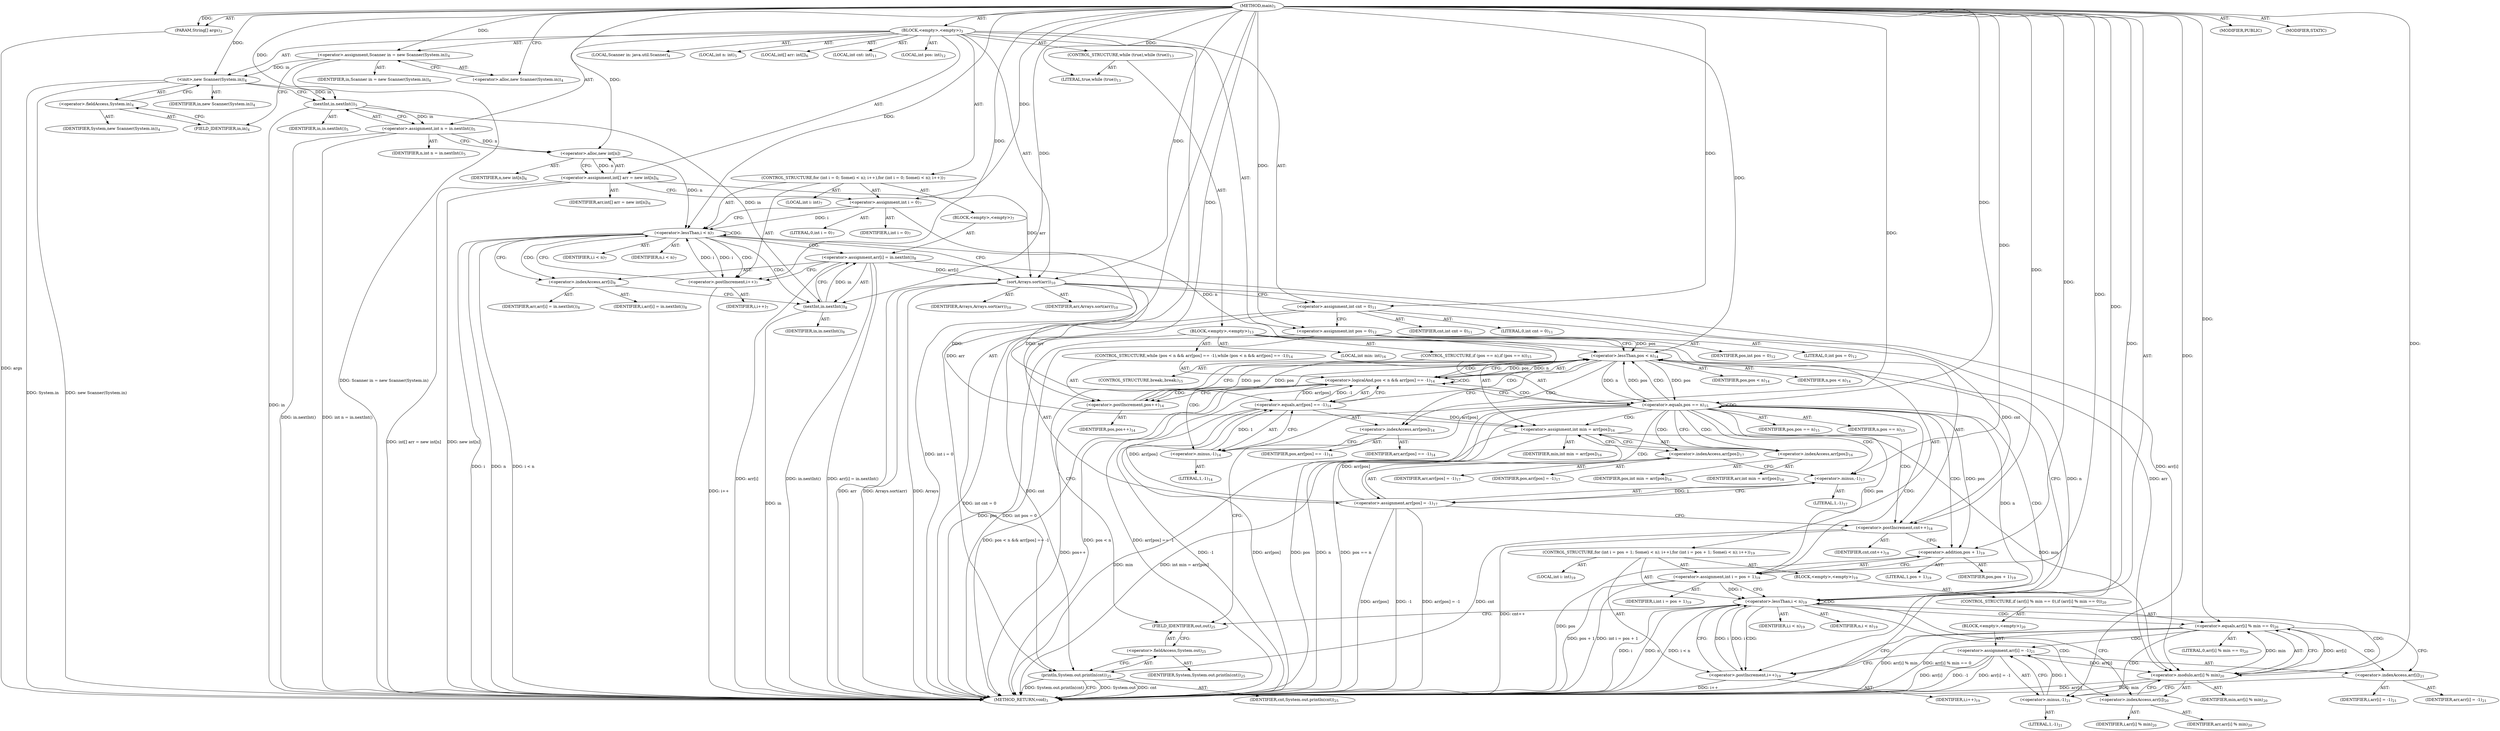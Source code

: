 digraph "main" {  
"19" [label = <(METHOD,main)<SUB>3</SUB>> ]
"20" [label = <(PARAM,String[] args)<SUB>3</SUB>> ]
"21" [label = <(BLOCK,&lt;empty&gt;,&lt;empty&gt;)<SUB>3</SUB>> ]
"4" [label = <(LOCAL,Scanner in: java.util.Scanner)<SUB>4</SUB>> ]
"22" [label = <(&lt;operator&gt;.assignment,Scanner in = new Scanner(System.in))<SUB>4</SUB>> ]
"23" [label = <(IDENTIFIER,in,Scanner in = new Scanner(System.in))<SUB>4</SUB>> ]
"24" [label = <(&lt;operator&gt;.alloc,new Scanner(System.in))<SUB>4</SUB>> ]
"25" [label = <(&lt;init&gt;,new Scanner(System.in))<SUB>4</SUB>> ]
"3" [label = <(IDENTIFIER,in,new Scanner(System.in))<SUB>4</SUB>> ]
"26" [label = <(&lt;operator&gt;.fieldAccess,System.in)<SUB>4</SUB>> ]
"27" [label = <(IDENTIFIER,System,new Scanner(System.in))<SUB>4</SUB>> ]
"28" [label = <(FIELD_IDENTIFIER,in,in)<SUB>4</SUB>> ]
"29" [label = <(LOCAL,int n: int)<SUB>5</SUB>> ]
"30" [label = <(&lt;operator&gt;.assignment,int n = in.nextInt())<SUB>5</SUB>> ]
"31" [label = <(IDENTIFIER,n,int n = in.nextInt())<SUB>5</SUB>> ]
"32" [label = <(nextInt,in.nextInt())<SUB>5</SUB>> ]
"33" [label = <(IDENTIFIER,in,in.nextInt())<SUB>5</SUB>> ]
"34" [label = <(LOCAL,int[] arr: int[])<SUB>6</SUB>> ]
"35" [label = <(&lt;operator&gt;.assignment,int[] arr = new int[n])<SUB>6</SUB>> ]
"36" [label = <(IDENTIFIER,arr,int[] arr = new int[n])<SUB>6</SUB>> ]
"37" [label = <(&lt;operator&gt;.alloc,new int[n])> ]
"38" [label = <(IDENTIFIER,n,new int[n])<SUB>6</SUB>> ]
"39" [label = <(CONTROL_STRUCTURE,for (int i = 0; Some(i &lt; n); i++),for (int i = 0; Some(i &lt; n); i++))<SUB>7</SUB>> ]
"40" [label = <(LOCAL,int i: int)<SUB>7</SUB>> ]
"41" [label = <(&lt;operator&gt;.assignment,int i = 0)<SUB>7</SUB>> ]
"42" [label = <(IDENTIFIER,i,int i = 0)<SUB>7</SUB>> ]
"43" [label = <(LITERAL,0,int i = 0)<SUB>7</SUB>> ]
"44" [label = <(&lt;operator&gt;.lessThan,i &lt; n)<SUB>7</SUB>> ]
"45" [label = <(IDENTIFIER,i,i &lt; n)<SUB>7</SUB>> ]
"46" [label = <(IDENTIFIER,n,i &lt; n)<SUB>7</SUB>> ]
"47" [label = <(&lt;operator&gt;.postIncrement,i++)<SUB>7</SUB>> ]
"48" [label = <(IDENTIFIER,i,i++)<SUB>7</SUB>> ]
"49" [label = <(BLOCK,&lt;empty&gt;,&lt;empty&gt;)<SUB>7</SUB>> ]
"50" [label = <(&lt;operator&gt;.assignment,arr[i] = in.nextInt())<SUB>8</SUB>> ]
"51" [label = <(&lt;operator&gt;.indexAccess,arr[i])<SUB>8</SUB>> ]
"52" [label = <(IDENTIFIER,arr,arr[i] = in.nextInt())<SUB>8</SUB>> ]
"53" [label = <(IDENTIFIER,i,arr[i] = in.nextInt())<SUB>8</SUB>> ]
"54" [label = <(nextInt,in.nextInt())<SUB>8</SUB>> ]
"55" [label = <(IDENTIFIER,in,in.nextInt())<SUB>8</SUB>> ]
"56" [label = <(sort,Arrays.sort(arr))<SUB>10</SUB>> ]
"57" [label = <(IDENTIFIER,Arrays,Arrays.sort(arr))<SUB>10</SUB>> ]
"58" [label = <(IDENTIFIER,arr,Arrays.sort(arr))<SUB>10</SUB>> ]
"59" [label = <(LOCAL,int cnt: int)<SUB>11</SUB>> ]
"60" [label = <(&lt;operator&gt;.assignment,int cnt = 0)<SUB>11</SUB>> ]
"61" [label = <(IDENTIFIER,cnt,int cnt = 0)<SUB>11</SUB>> ]
"62" [label = <(LITERAL,0,int cnt = 0)<SUB>11</SUB>> ]
"63" [label = <(LOCAL,int pos: int)<SUB>12</SUB>> ]
"64" [label = <(&lt;operator&gt;.assignment,int pos = 0)<SUB>12</SUB>> ]
"65" [label = <(IDENTIFIER,pos,int pos = 0)<SUB>12</SUB>> ]
"66" [label = <(LITERAL,0,int pos = 0)<SUB>12</SUB>> ]
"67" [label = <(CONTROL_STRUCTURE,while (true),while (true))<SUB>13</SUB>> ]
"68" [label = <(LITERAL,true,while (true))<SUB>13</SUB>> ]
"69" [label = <(BLOCK,&lt;empty&gt;,&lt;empty&gt;)<SUB>13</SUB>> ]
"70" [label = <(CONTROL_STRUCTURE,while (pos &lt; n &amp;&amp; arr[pos] == -1),while (pos &lt; n &amp;&amp; arr[pos] == -1))<SUB>14</SUB>> ]
"71" [label = <(&lt;operator&gt;.logicalAnd,pos &lt; n &amp;&amp; arr[pos] == -1)<SUB>14</SUB>> ]
"72" [label = <(&lt;operator&gt;.lessThan,pos &lt; n)<SUB>14</SUB>> ]
"73" [label = <(IDENTIFIER,pos,pos &lt; n)<SUB>14</SUB>> ]
"74" [label = <(IDENTIFIER,n,pos &lt; n)<SUB>14</SUB>> ]
"75" [label = <(&lt;operator&gt;.equals,arr[pos] == -1)<SUB>14</SUB>> ]
"76" [label = <(&lt;operator&gt;.indexAccess,arr[pos])<SUB>14</SUB>> ]
"77" [label = <(IDENTIFIER,arr,arr[pos] == -1)<SUB>14</SUB>> ]
"78" [label = <(IDENTIFIER,pos,arr[pos] == -1)<SUB>14</SUB>> ]
"79" [label = <(&lt;operator&gt;.minus,-1)<SUB>14</SUB>> ]
"80" [label = <(LITERAL,1,-1)<SUB>14</SUB>> ]
"81" [label = <(&lt;operator&gt;.postIncrement,pos++)<SUB>14</SUB>> ]
"82" [label = <(IDENTIFIER,pos,pos++)<SUB>14</SUB>> ]
"83" [label = <(CONTROL_STRUCTURE,if (pos == n),if (pos == n))<SUB>15</SUB>> ]
"84" [label = <(&lt;operator&gt;.equals,pos == n)<SUB>15</SUB>> ]
"85" [label = <(IDENTIFIER,pos,pos == n)<SUB>15</SUB>> ]
"86" [label = <(IDENTIFIER,n,pos == n)<SUB>15</SUB>> ]
"87" [label = <(CONTROL_STRUCTURE,break;,break;)<SUB>15</SUB>> ]
"88" [label = <(LOCAL,int min: int)<SUB>16</SUB>> ]
"89" [label = <(&lt;operator&gt;.assignment,int min = arr[pos])<SUB>16</SUB>> ]
"90" [label = <(IDENTIFIER,min,int min = arr[pos])<SUB>16</SUB>> ]
"91" [label = <(&lt;operator&gt;.indexAccess,arr[pos])<SUB>16</SUB>> ]
"92" [label = <(IDENTIFIER,arr,int min = arr[pos])<SUB>16</SUB>> ]
"93" [label = <(IDENTIFIER,pos,int min = arr[pos])<SUB>16</SUB>> ]
"94" [label = <(&lt;operator&gt;.assignment,arr[pos] = -1)<SUB>17</SUB>> ]
"95" [label = <(&lt;operator&gt;.indexAccess,arr[pos])<SUB>17</SUB>> ]
"96" [label = <(IDENTIFIER,arr,arr[pos] = -1)<SUB>17</SUB>> ]
"97" [label = <(IDENTIFIER,pos,arr[pos] = -1)<SUB>17</SUB>> ]
"98" [label = <(&lt;operator&gt;.minus,-1)<SUB>17</SUB>> ]
"99" [label = <(LITERAL,1,-1)<SUB>17</SUB>> ]
"100" [label = <(&lt;operator&gt;.postIncrement,cnt++)<SUB>18</SUB>> ]
"101" [label = <(IDENTIFIER,cnt,cnt++)<SUB>18</SUB>> ]
"102" [label = <(CONTROL_STRUCTURE,for (int i = pos + 1; Some(i &lt; n); i++),for (int i = pos + 1; Some(i &lt; n); i++))<SUB>19</SUB>> ]
"103" [label = <(LOCAL,int i: int)<SUB>19</SUB>> ]
"104" [label = <(&lt;operator&gt;.assignment,int i = pos + 1)<SUB>19</SUB>> ]
"105" [label = <(IDENTIFIER,i,int i = pos + 1)<SUB>19</SUB>> ]
"106" [label = <(&lt;operator&gt;.addition,pos + 1)<SUB>19</SUB>> ]
"107" [label = <(IDENTIFIER,pos,pos + 1)<SUB>19</SUB>> ]
"108" [label = <(LITERAL,1,pos + 1)<SUB>19</SUB>> ]
"109" [label = <(&lt;operator&gt;.lessThan,i &lt; n)<SUB>19</SUB>> ]
"110" [label = <(IDENTIFIER,i,i &lt; n)<SUB>19</SUB>> ]
"111" [label = <(IDENTIFIER,n,i &lt; n)<SUB>19</SUB>> ]
"112" [label = <(&lt;operator&gt;.postIncrement,i++)<SUB>19</SUB>> ]
"113" [label = <(IDENTIFIER,i,i++)<SUB>19</SUB>> ]
"114" [label = <(BLOCK,&lt;empty&gt;,&lt;empty&gt;)<SUB>19</SUB>> ]
"115" [label = <(CONTROL_STRUCTURE,if (arr[i] % min == 0),if (arr[i] % min == 0))<SUB>20</SUB>> ]
"116" [label = <(&lt;operator&gt;.equals,arr[i] % min == 0)<SUB>20</SUB>> ]
"117" [label = <(&lt;operator&gt;.modulo,arr[i] % min)<SUB>20</SUB>> ]
"118" [label = <(&lt;operator&gt;.indexAccess,arr[i])<SUB>20</SUB>> ]
"119" [label = <(IDENTIFIER,arr,arr[i] % min)<SUB>20</SUB>> ]
"120" [label = <(IDENTIFIER,i,arr[i] % min)<SUB>20</SUB>> ]
"121" [label = <(IDENTIFIER,min,arr[i] % min)<SUB>20</SUB>> ]
"122" [label = <(LITERAL,0,arr[i] % min == 0)<SUB>20</SUB>> ]
"123" [label = <(BLOCK,&lt;empty&gt;,&lt;empty&gt;)<SUB>20</SUB>> ]
"124" [label = <(&lt;operator&gt;.assignment,arr[i] = -1)<SUB>21</SUB>> ]
"125" [label = <(&lt;operator&gt;.indexAccess,arr[i])<SUB>21</SUB>> ]
"126" [label = <(IDENTIFIER,arr,arr[i] = -1)<SUB>21</SUB>> ]
"127" [label = <(IDENTIFIER,i,arr[i] = -1)<SUB>21</SUB>> ]
"128" [label = <(&lt;operator&gt;.minus,-1)<SUB>21</SUB>> ]
"129" [label = <(LITERAL,1,-1)<SUB>21</SUB>> ]
"130" [label = <(println,System.out.println(cnt))<SUB>25</SUB>> ]
"131" [label = <(&lt;operator&gt;.fieldAccess,System.out)<SUB>25</SUB>> ]
"132" [label = <(IDENTIFIER,System,System.out.println(cnt))<SUB>25</SUB>> ]
"133" [label = <(FIELD_IDENTIFIER,out,out)<SUB>25</SUB>> ]
"134" [label = <(IDENTIFIER,cnt,System.out.println(cnt))<SUB>25</SUB>> ]
"135" [label = <(MODIFIER,PUBLIC)> ]
"136" [label = <(MODIFIER,STATIC)> ]
"137" [label = <(METHOD_RETURN,void)<SUB>3</SUB>> ]
  "19" -> "20"  [ label = "AST: "] 
  "19" -> "21"  [ label = "AST: "] 
  "19" -> "135"  [ label = "AST: "] 
  "19" -> "136"  [ label = "AST: "] 
  "19" -> "137"  [ label = "AST: "] 
  "21" -> "4"  [ label = "AST: "] 
  "21" -> "22"  [ label = "AST: "] 
  "21" -> "25"  [ label = "AST: "] 
  "21" -> "29"  [ label = "AST: "] 
  "21" -> "30"  [ label = "AST: "] 
  "21" -> "34"  [ label = "AST: "] 
  "21" -> "35"  [ label = "AST: "] 
  "21" -> "39"  [ label = "AST: "] 
  "21" -> "56"  [ label = "AST: "] 
  "21" -> "59"  [ label = "AST: "] 
  "21" -> "60"  [ label = "AST: "] 
  "21" -> "63"  [ label = "AST: "] 
  "21" -> "64"  [ label = "AST: "] 
  "21" -> "67"  [ label = "AST: "] 
  "21" -> "130"  [ label = "AST: "] 
  "22" -> "23"  [ label = "AST: "] 
  "22" -> "24"  [ label = "AST: "] 
  "25" -> "3"  [ label = "AST: "] 
  "25" -> "26"  [ label = "AST: "] 
  "26" -> "27"  [ label = "AST: "] 
  "26" -> "28"  [ label = "AST: "] 
  "30" -> "31"  [ label = "AST: "] 
  "30" -> "32"  [ label = "AST: "] 
  "32" -> "33"  [ label = "AST: "] 
  "35" -> "36"  [ label = "AST: "] 
  "35" -> "37"  [ label = "AST: "] 
  "37" -> "38"  [ label = "AST: "] 
  "39" -> "40"  [ label = "AST: "] 
  "39" -> "41"  [ label = "AST: "] 
  "39" -> "44"  [ label = "AST: "] 
  "39" -> "47"  [ label = "AST: "] 
  "39" -> "49"  [ label = "AST: "] 
  "41" -> "42"  [ label = "AST: "] 
  "41" -> "43"  [ label = "AST: "] 
  "44" -> "45"  [ label = "AST: "] 
  "44" -> "46"  [ label = "AST: "] 
  "47" -> "48"  [ label = "AST: "] 
  "49" -> "50"  [ label = "AST: "] 
  "50" -> "51"  [ label = "AST: "] 
  "50" -> "54"  [ label = "AST: "] 
  "51" -> "52"  [ label = "AST: "] 
  "51" -> "53"  [ label = "AST: "] 
  "54" -> "55"  [ label = "AST: "] 
  "56" -> "57"  [ label = "AST: "] 
  "56" -> "58"  [ label = "AST: "] 
  "60" -> "61"  [ label = "AST: "] 
  "60" -> "62"  [ label = "AST: "] 
  "64" -> "65"  [ label = "AST: "] 
  "64" -> "66"  [ label = "AST: "] 
  "67" -> "68"  [ label = "AST: "] 
  "67" -> "69"  [ label = "AST: "] 
  "69" -> "70"  [ label = "AST: "] 
  "69" -> "83"  [ label = "AST: "] 
  "69" -> "88"  [ label = "AST: "] 
  "69" -> "89"  [ label = "AST: "] 
  "69" -> "94"  [ label = "AST: "] 
  "69" -> "100"  [ label = "AST: "] 
  "69" -> "102"  [ label = "AST: "] 
  "70" -> "71"  [ label = "AST: "] 
  "70" -> "81"  [ label = "AST: "] 
  "71" -> "72"  [ label = "AST: "] 
  "71" -> "75"  [ label = "AST: "] 
  "72" -> "73"  [ label = "AST: "] 
  "72" -> "74"  [ label = "AST: "] 
  "75" -> "76"  [ label = "AST: "] 
  "75" -> "79"  [ label = "AST: "] 
  "76" -> "77"  [ label = "AST: "] 
  "76" -> "78"  [ label = "AST: "] 
  "79" -> "80"  [ label = "AST: "] 
  "81" -> "82"  [ label = "AST: "] 
  "83" -> "84"  [ label = "AST: "] 
  "83" -> "87"  [ label = "AST: "] 
  "84" -> "85"  [ label = "AST: "] 
  "84" -> "86"  [ label = "AST: "] 
  "89" -> "90"  [ label = "AST: "] 
  "89" -> "91"  [ label = "AST: "] 
  "91" -> "92"  [ label = "AST: "] 
  "91" -> "93"  [ label = "AST: "] 
  "94" -> "95"  [ label = "AST: "] 
  "94" -> "98"  [ label = "AST: "] 
  "95" -> "96"  [ label = "AST: "] 
  "95" -> "97"  [ label = "AST: "] 
  "98" -> "99"  [ label = "AST: "] 
  "100" -> "101"  [ label = "AST: "] 
  "102" -> "103"  [ label = "AST: "] 
  "102" -> "104"  [ label = "AST: "] 
  "102" -> "109"  [ label = "AST: "] 
  "102" -> "112"  [ label = "AST: "] 
  "102" -> "114"  [ label = "AST: "] 
  "104" -> "105"  [ label = "AST: "] 
  "104" -> "106"  [ label = "AST: "] 
  "106" -> "107"  [ label = "AST: "] 
  "106" -> "108"  [ label = "AST: "] 
  "109" -> "110"  [ label = "AST: "] 
  "109" -> "111"  [ label = "AST: "] 
  "112" -> "113"  [ label = "AST: "] 
  "114" -> "115"  [ label = "AST: "] 
  "115" -> "116"  [ label = "AST: "] 
  "115" -> "123"  [ label = "AST: "] 
  "116" -> "117"  [ label = "AST: "] 
  "116" -> "122"  [ label = "AST: "] 
  "117" -> "118"  [ label = "AST: "] 
  "117" -> "121"  [ label = "AST: "] 
  "118" -> "119"  [ label = "AST: "] 
  "118" -> "120"  [ label = "AST: "] 
  "123" -> "124"  [ label = "AST: "] 
  "124" -> "125"  [ label = "AST: "] 
  "124" -> "128"  [ label = "AST: "] 
  "125" -> "126"  [ label = "AST: "] 
  "125" -> "127"  [ label = "AST: "] 
  "128" -> "129"  [ label = "AST: "] 
  "130" -> "131"  [ label = "AST: "] 
  "130" -> "134"  [ label = "AST: "] 
  "131" -> "132"  [ label = "AST: "] 
  "131" -> "133"  [ label = "AST: "] 
  "22" -> "28"  [ label = "CFG: "] 
  "25" -> "32"  [ label = "CFG: "] 
  "30" -> "37"  [ label = "CFG: "] 
  "35" -> "41"  [ label = "CFG: "] 
  "56" -> "60"  [ label = "CFG: "] 
  "60" -> "64"  [ label = "CFG: "] 
  "64" -> "72"  [ label = "CFG: "] 
  "64" -> "133"  [ label = "CFG: "] 
  "130" -> "137"  [ label = "CFG: "] 
  "24" -> "22"  [ label = "CFG: "] 
  "26" -> "25"  [ label = "CFG: "] 
  "32" -> "30"  [ label = "CFG: "] 
  "37" -> "35"  [ label = "CFG: "] 
  "41" -> "44"  [ label = "CFG: "] 
  "44" -> "51"  [ label = "CFG: "] 
  "44" -> "56"  [ label = "CFG: "] 
  "47" -> "44"  [ label = "CFG: "] 
  "131" -> "130"  [ label = "CFG: "] 
  "28" -> "26"  [ label = "CFG: "] 
  "50" -> "47"  [ label = "CFG: "] 
  "89" -> "95"  [ label = "CFG: "] 
  "94" -> "100"  [ label = "CFG: "] 
  "100" -> "106"  [ label = "CFG: "] 
  "133" -> "131"  [ label = "CFG: "] 
  "51" -> "54"  [ label = "CFG: "] 
  "54" -> "50"  [ label = "CFG: "] 
  "71" -> "81"  [ label = "CFG: "] 
  "71" -> "84"  [ label = "CFG: "] 
  "81" -> "72"  [ label = "CFG: "] 
  "84" -> "133"  [ label = "CFG: "] 
  "84" -> "91"  [ label = "CFG: "] 
  "91" -> "89"  [ label = "CFG: "] 
  "95" -> "98"  [ label = "CFG: "] 
  "98" -> "94"  [ label = "CFG: "] 
  "104" -> "109"  [ label = "CFG: "] 
  "109" -> "72"  [ label = "CFG: "] 
  "109" -> "133"  [ label = "CFG: "] 
  "109" -> "118"  [ label = "CFG: "] 
  "112" -> "109"  [ label = "CFG: "] 
  "72" -> "71"  [ label = "CFG: "] 
  "72" -> "76"  [ label = "CFG: "] 
  "75" -> "71"  [ label = "CFG: "] 
  "106" -> "104"  [ label = "CFG: "] 
  "76" -> "79"  [ label = "CFG: "] 
  "79" -> "75"  [ label = "CFG: "] 
  "116" -> "125"  [ label = "CFG: "] 
  "116" -> "112"  [ label = "CFG: "] 
  "117" -> "116"  [ label = "CFG: "] 
  "124" -> "112"  [ label = "CFG: "] 
  "118" -> "117"  [ label = "CFG: "] 
  "125" -> "128"  [ label = "CFG: "] 
  "128" -> "124"  [ label = "CFG: "] 
  "19" -> "24"  [ label = "CFG: "] 
  "20" -> "137"  [ label = "DDG: args"] 
  "22" -> "137"  [ label = "DDG: Scanner in = new Scanner(System.in)"] 
  "25" -> "137"  [ label = "DDG: System.in"] 
  "25" -> "137"  [ label = "DDG: new Scanner(System.in)"] 
  "32" -> "137"  [ label = "DDG: in"] 
  "30" -> "137"  [ label = "DDG: in.nextInt()"] 
  "30" -> "137"  [ label = "DDG: int n = in.nextInt()"] 
  "35" -> "137"  [ label = "DDG: new int[n]"] 
  "35" -> "137"  [ label = "DDG: int[] arr = new int[n]"] 
  "41" -> "137"  [ label = "DDG: int i = 0"] 
  "44" -> "137"  [ label = "DDG: i"] 
  "44" -> "137"  [ label = "DDG: n"] 
  "44" -> "137"  [ label = "DDG: i &lt; n"] 
  "56" -> "137"  [ label = "DDG: arr"] 
  "56" -> "137"  [ label = "DDG: Arrays.sort(arr)"] 
  "60" -> "137"  [ label = "DDG: int cnt = 0"] 
  "64" -> "137"  [ label = "DDG: pos"] 
  "64" -> "137"  [ label = "DDG: int pos = 0"] 
  "71" -> "137"  [ label = "DDG: pos &lt; n"] 
  "75" -> "137"  [ label = "DDG: arr[pos]"] 
  "75" -> "137"  [ label = "DDG: -1"] 
  "71" -> "137"  [ label = "DDG: arr[pos] == -1"] 
  "71" -> "137"  [ label = "DDG: pos &lt; n &amp;&amp; arr[pos] == -1"] 
  "84" -> "137"  [ label = "DDG: pos"] 
  "84" -> "137"  [ label = "DDG: n"] 
  "84" -> "137"  [ label = "DDG: pos == n"] 
  "89" -> "137"  [ label = "DDG: min"] 
  "89" -> "137"  [ label = "DDG: int min = arr[pos]"] 
  "94" -> "137"  [ label = "DDG: arr[pos]"] 
  "94" -> "137"  [ label = "DDG: -1"] 
  "94" -> "137"  [ label = "DDG: arr[pos] = -1"] 
  "100" -> "137"  [ label = "DDG: cnt++"] 
  "106" -> "137"  [ label = "DDG: pos"] 
  "104" -> "137"  [ label = "DDG: pos + 1"] 
  "104" -> "137"  [ label = "DDG: int i = pos + 1"] 
  "109" -> "137"  [ label = "DDG: i"] 
  "109" -> "137"  [ label = "DDG: n"] 
  "109" -> "137"  [ label = "DDG: i &lt; n"] 
  "117" -> "137"  [ label = "DDG: arr[i]"] 
  "117" -> "137"  [ label = "DDG: min"] 
  "116" -> "137"  [ label = "DDG: arr[i] % min"] 
  "116" -> "137"  [ label = "DDG: arr[i] % min == 0"] 
  "124" -> "137"  [ label = "DDG: arr[i]"] 
  "124" -> "137"  [ label = "DDG: -1"] 
  "124" -> "137"  [ label = "DDG: arr[i] = -1"] 
  "112" -> "137"  [ label = "DDG: i++"] 
  "130" -> "137"  [ label = "DDG: System.out"] 
  "130" -> "137"  [ label = "DDG: cnt"] 
  "130" -> "137"  [ label = "DDG: System.out.println(cnt)"] 
  "81" -> "137"  [ label = "DDG: pos++"] 
  "50" -> "137"  [ label = "DDG: arr[i]"] 
  "54" -> "137"  [ label = "DDG: in"] 
  "50" -> "137"  [ label = "DDG: in.nextInt()"] 
  "50" -> "137"  [ label = "DDG: arr[i] = in.nextInt()"] 
  "47" -> "137"  [ label = "DDG: i++"] 
  "56" -> "137"  [ label = "DDG: Arrays"] 
  "19" -> "20"  [ label = "DDG: "] 
  "19" -> "22"  [ label = "DDG: "] 
  "32" -> "30"  [ label = "DDG: in"] 
  "37" -> "35"  [ label = "DDG: n"] 
  "19" -> "60"  [ label = "DDG: "] 
  "19" -> "64"  [ label = "DDG: "] 
  "22" -> "25"  [ label = "DDG: in"] 
  "19" -> "25"  [ label = "DDG: "] 
  "19" -> "41"  [ label = "DDG: "] 
  "19" -> "56"  [ label = "DDG: "] 
  "35" -> "56"  [ label = "DDG: arr"] 
  "50" -> "56"  [ label = "DDG: arr[i]"] 
  "19" -> "68"  [ label = "DDG: "] 
  "60" -> "130"  [ label = "DDG: cnt"] 
  "100" -> "130"  [ label = "DDG: cnt"] 
  "19" -> "130"  [ label = "DDG: "] 
  "25" -> "32"  [ label = "DDG: in"] 
  "19" -> "32"  [ label = "DDG: "] 
  "30" -> "37"  [ label = "DDG: n"] 
  "19" -> "37"  [ label = "DDG: "] 
  "41" -> "44"  [ label = "DDG: i"] 
  "47" -> "44"  [ label = "DDG: i"] 
  "19" -> "44"  [ label = "DDG: "] 
  "37" -> "44"  [ label = "DDG: n"] 
  "44" -> "47"  [ label = "DDG: i"] 
  "19" -> "47"  [ label = "DDG: "] 
  "54" -> "50"  [ label = "DDG: in"] 
  "56" -> "89"  [ label = "DDG: arr"] 
  "75" -> "89"  [ label = "DDG: arr[pos]"] 
  "94" -> "89"  [ label = "DDG: arr[pos]"] 
  "98" -> "94"  [ label = "DDG: 1"] 
  "60" -> "100"  [ label = "DDG: cnt"] 
  "19" -> "100"  [ label = "DDG: "] 
  "84" -> "104"  [ label = "DDG: pos"] 
  "19" -> "104"  [ label = "DDG: "] 
  "32" -> "54"  [ label = "DDG: in"] 
  "19" -> "54"  [ label = "DDG: "] 
  "72" -> "71"  [ label = "DDG: pos"] 
  "72" -> "71"  [ label = "DDG: n"] 
  "75" -> "71"  [ label = "DDG: arr[pos]"] 
  "75" -> "71"  [ label = "DDG: -1"] 
  "72" -> "81"  [ label = "DDG: pos"] 
  "19" -> "81"  [ label = "DDG: "] 
  "72" -> "84"  [ label = "DDG: pos"] 
  "19" -> "84"  [ label = "DDG: "] 
  "72" -> "84"  [ label = "DDG: n"] 
  "19" -> "98"  [ label = "DDG: "] 
  "104" -> "109"  [ label = "DDG: i"] 
  "112" -> "109"  [ label = "DDG: i"] 
  "19" -> "109"  [ label = "DDG: "] 
  "84" -> "109"  [ label = "DDG: n"] 
  "109" -> "112"  [ label = "DDG: i"] 
  "19" -> "112"  [ label = "DDG: "] 
  "64" -> "72"  [ label = "DDG: pos"] 
  "81" -> "72"  [ label = "DDG: pos"] 
  "19" -> "72"  [ label = "DDG: "] 
  "84" -> "72"  [ label = "DDG: pos"] 
  "44" -> "72"  [ label = "DDG: n"] 
  "109" -> "72"  [ label = "DDG: n"] 
  "56" -> "75"  [ label = "DDG: arr"] 
  "94" -> "75"  [ label = "DDG: arr[pos]"] 
  "79" -> "75"  [ label = "DDG: 1"] 
  "84" -> "106"  [ label = "DDG: pos"] 
  "19" -> "106"  [ label = "DDG: "] 
  "19" -> "79"  [ label = "DDG: "] 
  "117" -> "116"  [ label = "DDG: arr[i]"] 
  "117" -> "116"  [ label = "DDG: min"] 
  "19" -> "116"  [ label = "DDG: "] 
  "128" -> "124"  [ label = "DDG: 1"] 
  "56" -> "117"  [ label = "DDG: arr"] 
  "124" -> "117"  [ label = "DDG: arr[i]"] 
  "50" -> "117"  [ label = "DDG: arr[i]"] 
  "89" -> "117"  [ label = "DDG: min"] 
  "19" -> "117"  [ label = "DDG: "] 
  "19" -> "128"  [ label = "DDG: "] 
  "44" -> "47"  [ label = "CDG: "] 
  "44" -> "51"  [ label = "CDG: "] 
  "44" -> "50"  [ label = "CDG: "] 
  "44" -> "44"  [ label = "CDG: "] 
  "44" -> "54"  [ label = "CDG: "] 
  "71" -> "81"  [ label = "CDG: "] 
  "71" -> "72"  [ label = "CDG: "] 
  "71" -> "71"  [ label = "CDG: "] 
  "84" -> "94"  [ label = "CDG: "] 
  "84" -> "89"  [ label = "CDG: "] 
  "84" -> "98"  [ label = "CDG: "] 
  "84" -> "104"  [ label = "CDG: "] 
  "84" -> "95"  [ label = "CDG: "] 
  "84" -> "106"  [ label = "CDG: "] 
  "84" -> "91"  [ label = "CDG: "] 
  "84" -> "100"  [ label = "CDG: "] 
  "84" -> "109"  [ label = "CDG: "] 
  "84" -> "84"  [ label = "CDG: "] 
  "84" -> "72"  [ label = "CDG: "] 
  "84" -> "71"  [ label = "CDG: "] 
  "109" -> "116"  [ label = "CDG: "] 
  "109" -> "112"  [ label = "CDG: "] 
  "109" -> "118"  [ label = "CDG: "] 
  "109" -> "117"  [ label = "CDG: "] 
  "109" -> "109"  [ label = "CDG: "] 
  "72" -> "75"  [ label = "CDG: "] 
  "72" -> "76"  [ label = "CDG: "] 
  "72" -> "79"  [ label = "CDG: "] 
  "116" -> "128"  [ label = "CDG: "] 
  "116" -> "124"  [ label = "CDG: "] 
  "116" -> "125"  [ label = "CDG: "] 
}
